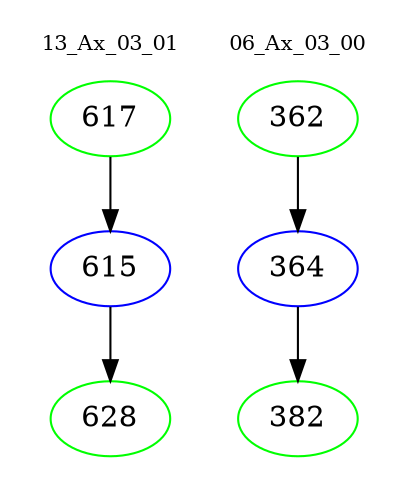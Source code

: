 digraph{
subgraph cluster_0 {
color = white
label = "13_Ax_03_01";
fontsize=10;
T0_617 [label="617", color="green"]
T0_617 -> T0_615 [color="black"]
T0_615 [label="615", color="blue"]
T0_615 -> T0_628 [color="black"]
T0_628 [label="628", color="green"]
}
subgraph cluster_1 {
color = white
label = "06_Ax_03_00";
fontsize=10;
T1_362 [label="362", color="green"]
T1_362 -> T1_364 [color="black"]
T1_364 [label="364", color="blue"]
T1_364 -> T1_382 [color="black"]
T1_382 [label="382", color="green"]
}
}

